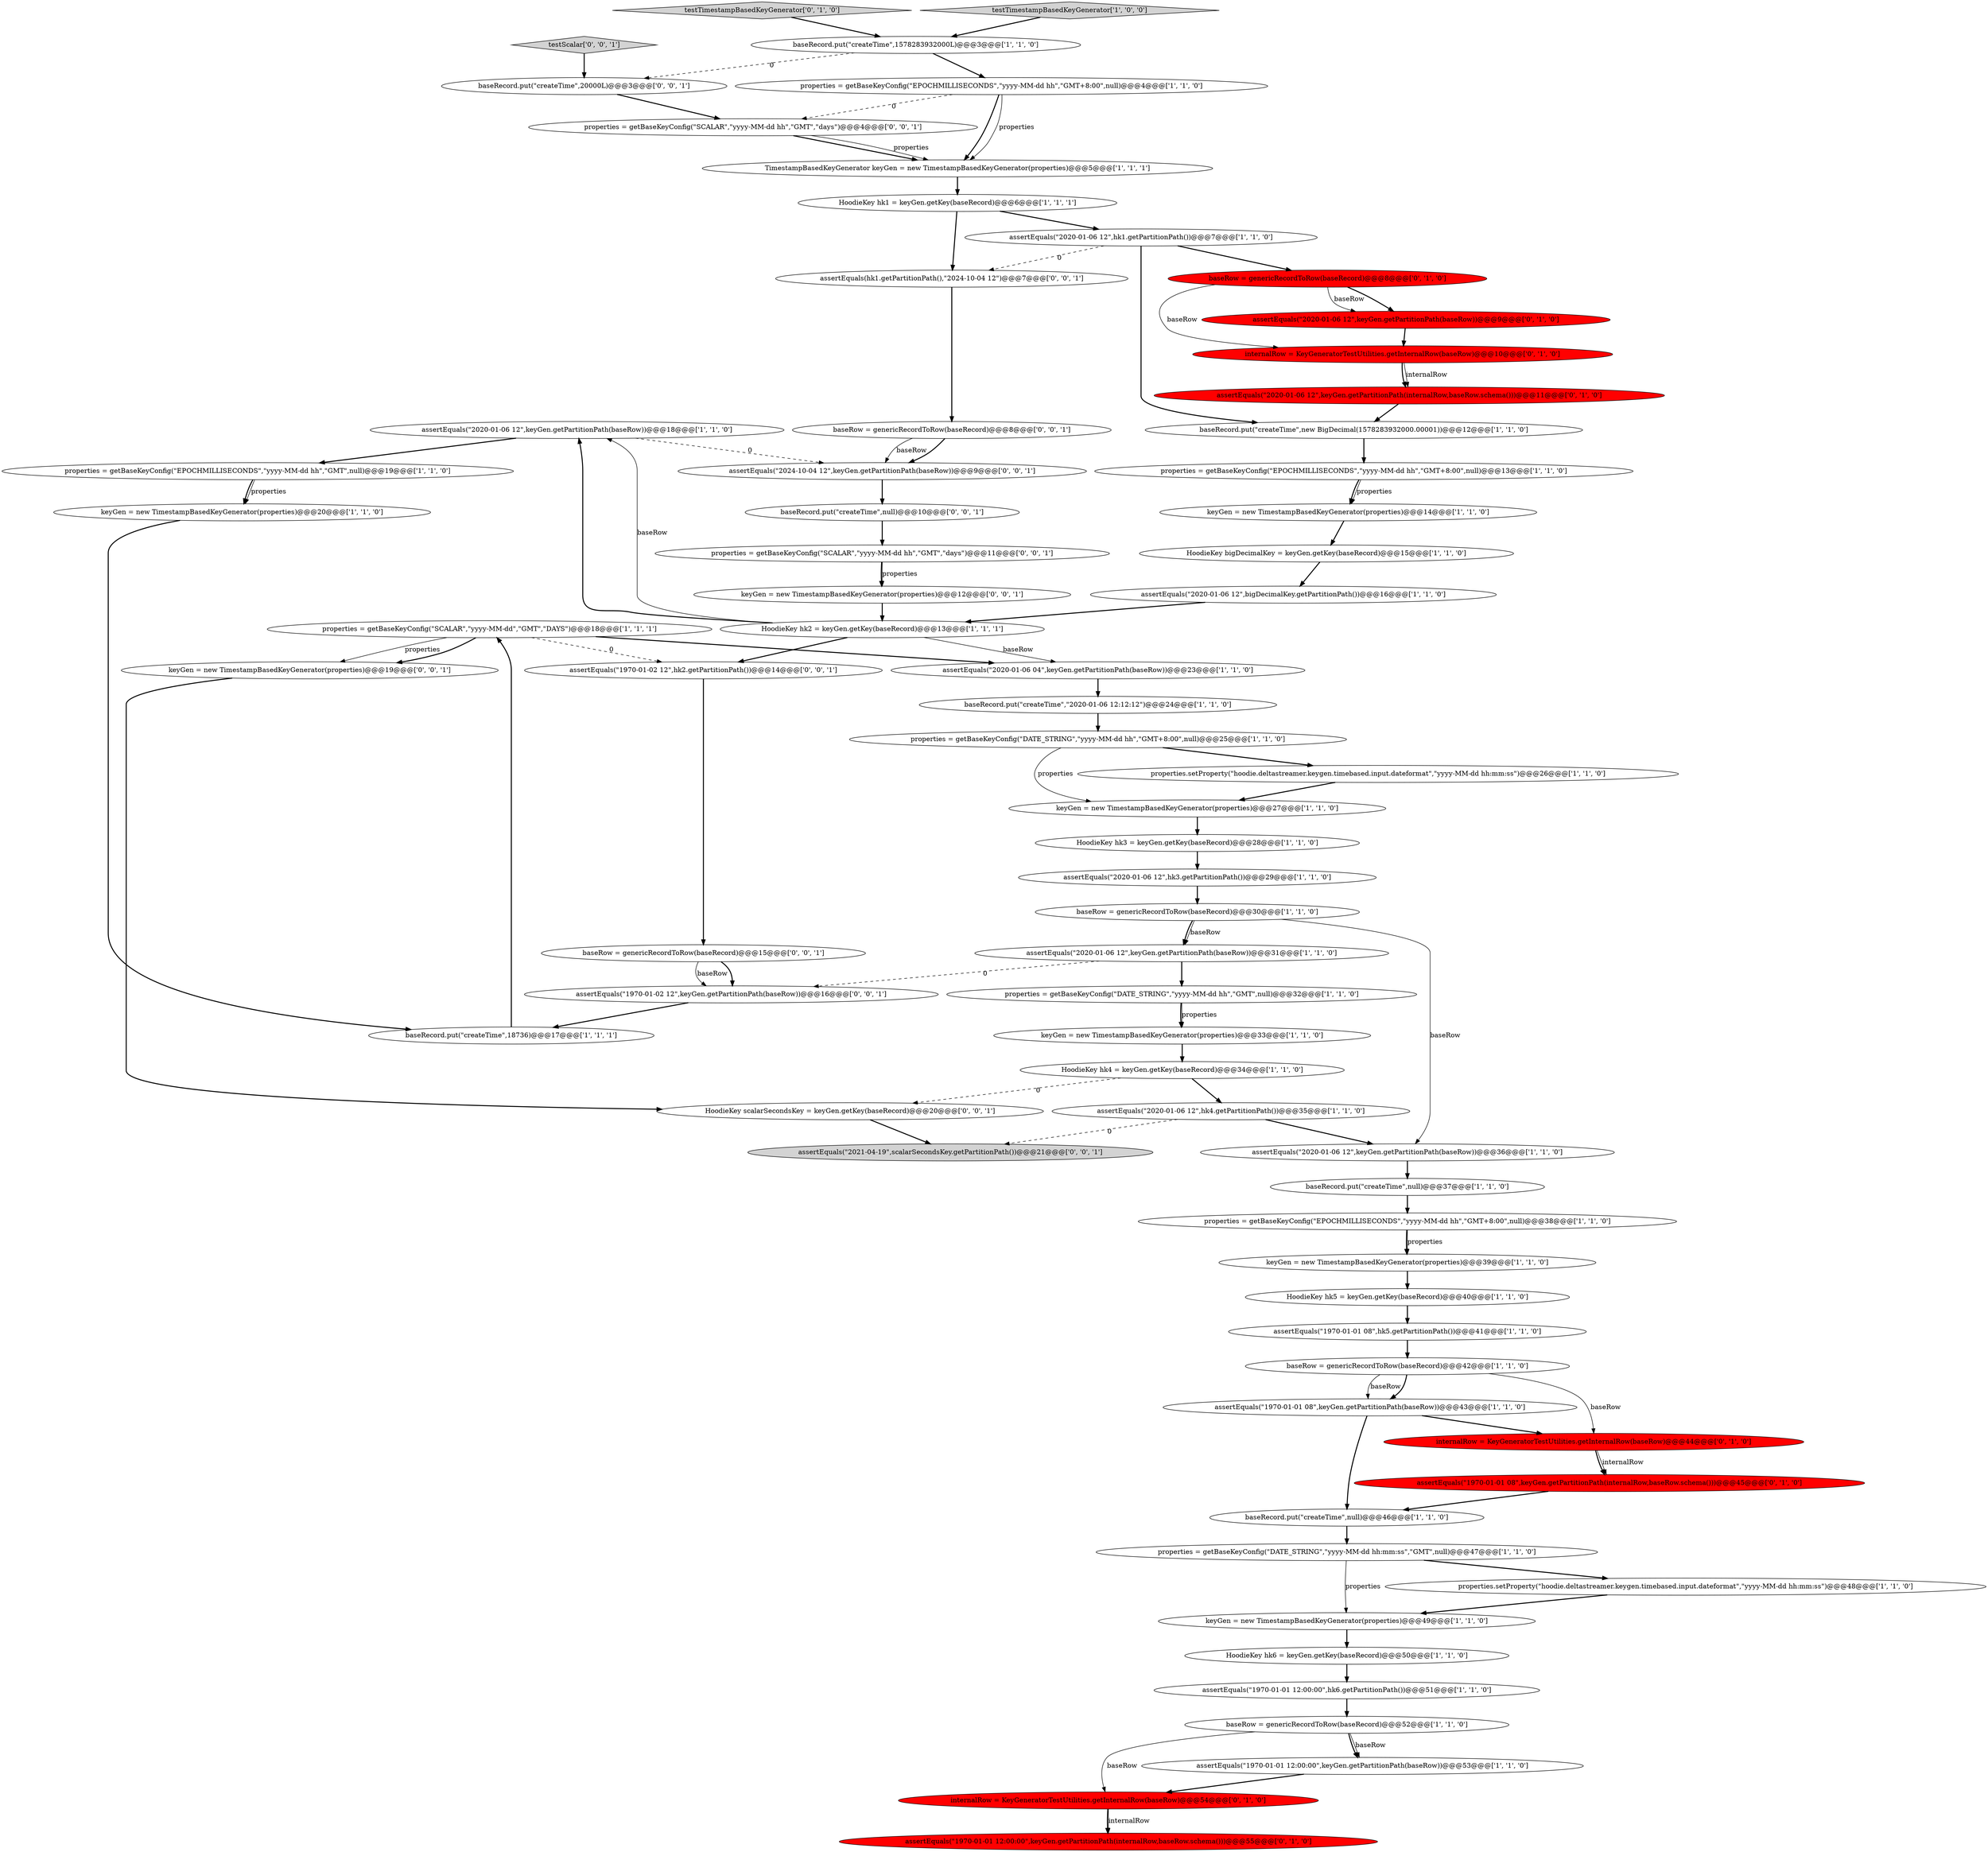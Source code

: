 digraph {
15 [style = filled, label = "keyGen = new TimestampBasedKeyGenerator(properties)@@@39@@@['1', '1', '0']", fillcolor = white, shape = ellipse image = "AAA0AAABBB1BBB"];
29 [style = filled, label = "HoodieKey hk5 = keyGen.getKey(baseRecord)@@@40@@@['1', '1', '0']", fillcolor = white, shape = ellipse image = "AAA0AAABBB1BBB"];
60 [style = filled, label = "baseRow = genericRecordToRow(baseRecord)@@@8@@@['0', '0', '1']", fillcolor = white, shape = ellipse image = "AAA0AAABBB3BBB"];
43 [style = filled, label = "assertEquals(\"2020-01-06 12\",hk1.getPartitionPath())@@@7@@@['1', '1', '0']", fillcolor = white, shape = ellipse image = "AAA0AAABBB1BBB"];
26 [style = filled, label = "baseRecord.put(\"createTime\",18736)@@@17@@@['1', '1', '1']", fillcolor = white, shape = ellipse image = "AAA0AAABBB1BBB"];
1 [style = filled, label = "assertEquals(\"1970-01-01 08\",keyGen.getPartitionPath(baseRow))@@@43@@@['1', '1', '0']", fillcolor = white, shape = ellipse image = "AAA0AAABBB1BBB"];
13 [style = filled, label = "baseRecord.put(\"createTime\",null)@@@46@@@['1', '1', '0']", fillcolor = white, shape = ellipse image = "AAA0AAABBB1BBB"];
4 [style = filled, label = "assertEquals(\"2020-01-06 12\",hk4.getPartitionPath())@@@35@@@['1', '1', '0']", fillcolor = white, shape = ellipse image = "AAA0AAABBB1BBB"];
49 [style = filled, label = "internalRow = KeyGeneratorTestUtilities.getInternalRow(baseRow)@@@44@@@['0', '1', '0']", fillcolor = red, shape = ellipse image = "AAA1AAABBB2BBB"];
56 [style = filled, label = "keyGen = new TimestampBasedKeyGenerator(properties)@@@19@@@['0', '0', '1']", fillcolor = white, shape = ellipse image = "AAA0AAABBB3BBB"];
8 [style = filled, label = "baseRow = genericRecordToRow(baseRecord)@@@52@@@['1', '1', '0']", fillcolor = white, shape = ellipse image = "AAA0AAABBB1BBB"];
25 [style = filled, label = "properties = getBaseKeyConfig(\"DATE_STRING\",\"yyyy-MM-dd hh:mm:ss\",\"GMT\",null)@@@47@@@['1', '1', '0']", fillcolor = white, shape = ellipse image = "AAA0AAABBB1BBB"];
3 [style = filled, label = "baseRow = genericRecordToRow(baseRecord)@@@30@@@['1', '1', '0']", fillcolor = white, shape = ellipse image = "AAA0AAABBB1BBB"];
50 [style = filled, label = "assertEquals(\"2020-01-06 12\",keyGen.getPartitionPath(internalRow,baseRow.schema()))@@@11@@@['0', '1', '0']", fillcolor = red, shape = ellipse image = "AAA1AAABBB2BBB"];
51 [style = filled, label = "internalRow = KeyGeneratorTestUtilities.getInternalRow(baseRow)@@@10@@@['0', '1', '0']", fillcolor = red, shape = ellipse image = "AAA1AAABBB2BBB"];
21 [style = filled, label = "HoodieKey hk2 = keyGen.getKey(baseRecord)@@@13@@@['1', '1', '1']", fillcolor = white, shape = ellipse image = "AAA0AAABBB1BBB"];
22 [style = filled, label = "properties = getBaseKeyConfig(\"EPOCHMILLISECONDS\",\"yyyy-MM-dd hh\",\"GMT+8:00\",null)@@@38@@@['1', '1', '0']", fillcolor = white, shape = ellipse image = "AAA0AAABBB1BBB"];
53 [style = filled, label = "assertEquals(\"1970-01-01 12:00:00\",keyGen.getPartitionPath(internalRow,baseRow.schema()))@@@55@@@['0', '1', '0']", fillcolor = red, shape = ellipse image = "AAA1AAABBB2BBB"];
31 [style = filled, label = "assertEquals(\"2020-01-06 12\",keyGen.getPartitionPath(baseRow))@@@31@@@['1', '1', '0']", fillcolor = white, shape = ellipse image = "AAA0AAABBB1BBB"];
6 [style = filled, label = "keyGen = new TimestampBasedKeyGenerator(properties)@@@49@@@['1', '1', '0']", fillcolor = white, shape = ellipse image = "AAA0AAABBB1BBB"];
30 [style = filled, label = "assertEquals(\"1970-01-01 08\",hk5.getPartitionPath())@@@41@@@['1', '1', '0']", fillcolor = white, shape = ellipse image = "AAA0AAABBB1BBB"];
9 [style = filled, label = "TimestampBasedKeyGenerator keyGen = new TimestampBasedKeyGenerator(properties)@@@5@@@['1', '1', '1']", fillcolor = white, shape = ellipse image = "AAA0AAABBB1BBB"];
37 [style = filled, label = "HoodieKey hk6 = keyGen.getKey(baseRecord)@@@50@@@['1', '1', '0']", fillcolor = white, shape = ellipse image = "AAA0AAABBB1BBB"];
36 [style = filled, label = "keyGen = new TimestampBasedKeyGenerator(properties)@@@14@@@['1', '1', '0']", fillcolor = white, shape = ellipse image = "AAA0AAABBB1BBB"];
63 [style = filled, label = "HoodieKey scalarSecondsKey = keyGen.getKey(baseRecord)@@@20@@@['0', '0', '1']", fillcolor = white, shape = ellipse image = "AAA0AAABBB3BBB"];
34 [style = filled, label = "assertEquals(\"2020-01-06 12\",keyGen.getPartitionPath(baseRow))@@@18@@@['1', '1', '0']", fillcolor = white, shape = ellipse image = "AAA0AAABBB1BBB"];
65 [style = filled, label = "testScalar['0', '0', '1']", fillcolor = lightgray, shape = diamond image = "AAA0AAABBB3BBB"];
47 [style = filled, label = "assertEquals(\"2020-01-06 12\",keyGen.getPartitionPath(baseRow))@@@9@@@['0', '1', '0']", fillcolor = red, shape = ellipse image = "AAA1AAABBB2BBB"];
48 [style = filled, label = "assertEquals(\"1970-01-01 08\",keyGen.getPartitionPath(internalRow,baseRow.schema()))@@@45@@@['0', '1', '0']", fillcolor = red, shape = ellipse image = "AAA1AAABBB2BBB"];
67 [style = filled, label = "properties = getBaseKeyConfig(\"SCALAR\",\"yyyy-MM-dd hh\",\"GMT\",\"days\")@@@4@@@['0', '0', '1']", fillcolor = white, shape = ellipse image = "AAA0AAABBB3BBB"];
59 [style = filled, label = "baseRow = genericRecordToRow(baseRecord)@@@15@@@['0', '0', '1']", fillcolor = white, shape = ellipse image = "AAA0AAABBB3BBB"];
61 [style = filled, label = "assertEquals(\"2024-10-04 12\",keyGen.getPartitionPath(baseRow))@@@9@@@['0', '0', '1']", fillcolor = white, shape = ellipse image = "AAA0AAABBB3BBB"];
10 [style = filled, label = "properties = getBaseKeyConfig(\"DATE_STRING\",\"yyyy-MM-dd hh\",\"GMT\",null)@@@32@@@['1', '1', '0']", fillcolor = white, shape = ellipse image = "AAA0AAABBB1BBB"];
69 [style = filled, label = "keyGen = new TimestampBasedKeyGenerator(properties)@@@12@@@['0', '0', '1']", fillcolor = white, shape = ellipse image = "AAA0AAABBB3BBB"];
12 [style = filled, label = "keyGen = new TimestampBasedKeyGenerator(properties)@@@27@@@['1', '1', '0']", fillcolor = white, shape = ellipse image = "AAA0AAABBB1BBB"];
5 [style = filled, label = "keyGen = new TimestampBasedKeyGenerator(properties)@@@33@@@['1', '1', '0']", fillcolor = white, shape = ellipse image = "AAA0AAABBB1BBB"];
14 [style = filled, label = "properties = getBaseKeyConfig(\"DATE_STRING\",\"yyyy-MM-dd hh\",\"GMT+8:00\",null)@@@25@@@['1', '1', '0']", fillcolor = white, shape = ellipse image = "AAA0AAABBB1BBB"];
62 [style = filled, label = "baseRecord.put(\"createTime\",20000L)@@@3@@@['0', '0', '1']", fillcolor = white, shape = ellipse image = "AAA0AAABBB3BBB"];
23 [style = filled, label = "baseRow = genericRecordToRow(baseRecord)@@@42@@@['1', '1', '0']", fillcolor = white, shape = ellipse image = "AAA0AAABBB1BBB"];
32 [style = filled, label = "HoodieKey hk3 = keyGen.getKey(baseRecord)@@@28@@@['1', '1', '0']", fillcolor = white, shape = ellipse image = "AAA0AAABBB1BBB"];
33 [style = filled, label = "baseRecord.put(\"createTime\",null)@@@37@@@['1', '1', '0']", fillcolor = white, shape = ellipse image = "AAA0AAABBB1BBB"];
0 [style = filled, label = "baseRecord.put(\"createTime\",1578283932000L)@@@3@@@['1', '1', '0']", fillcolor = white, shape = ellipse image = "AAA0AAABBB1BBB"];
7 [style = filled, label = "HoodieKey hk4 = keyGen.getKey(baseRecord)@@@34@@@['1', '1', '0']", fillcolor = white, shape = ellipse image = "AAA0AAABBB1BBB"];
42 [style = filled, label = "assertEquals(\"1970-01-01 12:00:00\",hk6.getPartitionPath())@@@51@@@['1', '1', '0']", fillcolor = white, shape = ellipse image = "AAA0AAABBB1BBB"];
45 [style = filled, label = "assertEquals(\"1970-01-01 12:00:00\",keyGen.getPartitionPath(baseRow))@@@53@@@['1', '1', '0']", fillcolor = white, shape = ellipse image = "AAA0AAABBB1BBB"];
44 [style = filled, label = "keyGen = new TimestampBasedKeyGenerator(properties)@@@20@@@['1', '1', '0']", fillcolor = white, shape = ellipse image = "AAA0AAABBB1BBB"];
52 [style = filled, label = "baseRow = genericRecordToRow(baseRecord)@@@8@@@['0', '1', '0']", fillcolor = red, shape = ellipse image = "AAA1AAABBB2BBB"];
58 [style = filled, label = "assertEquals(hk1.getPartitionPath(),\"2024-10-04 12\")@@@7@@@['0', '0', '1']", fillcolor = white, shape = ellipse image = "AAA0AAABBB3BBB"];
20 [style = filled, label = "assertEquals(\"2020-01-06 04\",keyGen.getPartitionPath(baseRow))@@@23@@@['1', '1', '0']", fillcolor = white, shape = ellipse image = "AAA0AAABBB1BBB"];
55 [style = filled, label = "assertEquals(\"2021-04-19\",scalarSecondsKey.getPartitionPath())@@@21@@@['0', '0', '1']", fillcolor = lightgray, shape = ellipse image = "AAA0AAABBB3BBB"];
11 [style = filled, label = "baseRecord.put(\"createTime\",new BigDecimal(1578283932000.00001))@@@12@@@['1', '1', '0']", fillcolor = white, shape = ellipse image = "AAA0AAABBB1BBB"];
16 [style = filled, label = "properties.setProperty(\"hoodie.deltastreamer.keygen.timebased.input.dateformat\",\"yyyy-MM-dd hh:mm:ss\")@@@48@@@['1', '1', '0']", fillcolor = white, shape = ellipse image = "AAA0AAABBB1BBB"];
18 [style = filled, label = "assertEquals(\"2020-01-06 12\",bigDecimalKey.getPartitionPath())@@@16@@@['1', '1', '0']", fillcolor = white, shape = ellipse image = "AAA0AAABBB1BBB"];
27 [style = filled, label = "assertEquals(\"2020-01-06 12\",keyGen.getPartitionPath(baseRow))@@@36@@@['1', '1', '0']", fillcolor = white, shape = ellipse image = "AAA0AAABBB1BBB"];
19 [style = filled, label = "assertEquals(\"2020-01-06 12\",hk3.getPartitionPath())@@@29@@@['1', '1', '0']", fillcolor = white, shape = ellipse image = "AAA0AAABBB1BBB"];
40 [style = filled, label = "properties.setProperty(\"hoodie.deltastreamer.keygen.timebased.input.dateformat\",\"yyyy-MM-dd hh:mm:ss\")@@@26@@@['1', '1', '0']", fillcolor = white, shape = ellipse image = "AAA0AAABBB1BBB"];
66 [style = filled, label = "baseRecord.put(\"createTime\",null)@@@10@@@['0', '0', '1']", fillcolor = white, shape = ellipse image = "AAA0AAABBB3BBB"];
17 [style = filled, label = "properties = getBaseKeyConfig(\"EPOCHMILLISECONDS\",\"yyyy-MM-dd hh\",\"GMT+8:00\",null)@@@4@@@['1', '1', '0']", fillcolor = white, shape = ellipse image = "AAA0AAABBB1BBB"];
39 [style = filled, label = "properties = getBaseKeyConfig(\"SCALAR\",\"yyyy-MM-dd\",\"GMT\",\"DAYS\")@@@18@@@['1', '1', '1']", fillcolor = white, shape = ellipse image = "AAA0AAABBB1BBB"];
35 [style = filled, label = "HoodieKey hk1 = keyGen.getKey(baseRecord)@@@6@@@['1', '1', '1']", fillcolor = white, shape = ellipse image = "AAA0AAABBB1BBB"];
68 [style = filled, label = "properties = getBaseKeyConfig(\"SCALAR\",\"yyyy-MM-dd hh\",\"GMT\",\"days\")@@@11@@@['0', '0', '1']", fillcolor = white, shape = ellipse image = "AAA0AAABBB3BBB"];
46 [style = filled, label = "testTimestampBasedKeyGenerator['0', '1', '0']", fillcolor = lightgray, shape = diamond image = "AAA0AAABBB2BBB"];
57 [style = filled, label = "assertEquals(\"1970-01-02 12\",keyGen.getPartitionPath(baseRow))@@@16@@@['0', '0', '1']", fillcolor = white, shape = ellipse image = "AAA0AAABBB3BBB"];
41 [style = filled, label = "baseRecord.put(\"createTime\",\"2020-01-06 12:12:12\")@@@24@@@['1', '1', '0']", fillcolor = white, shape = ellipse image = "AAA0AAABBB1BBB"];
38 [style = filled, label = "testTimestampBasedKeyGenerator['1', '0', '0']", fillcolor = lightgray, shape = diamond image = "AAA0AAABBB1BBB"];
24 [style = filled, label = "HoodieKey bigDecimalKey = keyGen.getKey(baseRecord)@@@15@@@['1', '1', '0']", fillcolor = white, shape = ellipse image = "AAA0AAABBB1BBB"];
2 [style = filled, label = "properties = getBaseKeyConfig(\"EPOCHMILLISECONDS\",\"yyyy-MM-dd hh\",\"GMT+8:00\",null)@@@13@@@['1', '1', '0']", fillcolor = white, shape = ellipse image = "AAA0AAABBB1BBB"];
54 [style = filled, label = "internalRow = KeyGeneratorTestUtilities.getInternalRow(baseRow)@@@54@@@['0', '1', '0']", fillcolor = red, shape = ellipse image = "AAA1AAABBB2BBB"];
28 [style = filled, label = "properties = getBaseKeyConfig(\"EPOCHMILLISECONDS\",\"yyyy-MM-dd hh\",\"GMT\",null)@@@19@@@['1', '1', '0']", fillcolor = white, shape = ellipse image = "AAA0AAABBB1BBB"];
64 [style = filled, label = "assertEquals(\"1970-01-02 12\",hk2.getPartitionPath())@@@14@@@['0', '0', '1']", fillcolor = white, shape = ellipse image = "AAA0AAABBB3BBB"];
43->58 [style = dashed, label="0"];
61->66 [style = bold, label=""];
22->15 [style = bold, label=""];
69->21 [style = bold, label=""];
46->0 [style = bold, label=""];
68->69 [style = bold, label=""];
29->30 [style = bold, label=""];
17->9 [style = bold, label=""];
65->62 [style = bold, label=""];
49->48 [style = bold, label=""];
59->57 [style = bold, label=""];
58->60 [style = bold, label=""];
7->63 [style = dashed, label="0"];
35->43 [style = bold, label=""];
1->13 [style = bold, label=""];
9->35 [style = bold, label=""];
52->51 [style = solid, label="baseRow"];
62->67 [style = bold, label=""];
67->9 [style = bold, label=""];
22->15 [style = solid, label="properties"];
68->69 [style = solid, label="properties"];
63->55 [style = bold, label=""];
52->47 [style = bold, label=""];
36->24 [style = bold, label=""];
51->50 [style = bold, label=""];
2->36 [style = bold, label=""];
47->51 [style = bold, label=""];
3->27 [style = solid, label="baseRow"];
54->53 [style = bold, label=""];
23->49 [style = solid, label="baseRow"];
27->33 [style = bold, label=""];
19->3 [style = bold, label=""];
13->25 [style = bold, label=""];
67->9 [style = solid, label="properties"];
8->54 [style = solid, label="baseRow"];
0->17 [style = bold, label=""];
31->57 [style = dashed, label="0"];
16->6 [style = bold, label=""];
39->56 [style = solid, label="properties"];
1->49 [style = bold, label=""];
24->18 [style = bold, label=""];
43->11 [style = bold, label=""];
34->61 [style = dashed, label="0"];
4->55 [style = dashed, label="0"];
20->41 [style = bold, label=""];
14->12 [style = solid, label="properties"];
38->0 [style = bold, label=""];
5->7 [style = bold, label=""];
48->13 [style = bold, label=""];
39->20 [style = bold, label=""];
23->1 [style = solid, label="baseRow"];
15->29 [style = bold, label=""];
17->9 [style = solid, label="properties"];
60->61 [style = solid, label="baseRow"];
42->8 [style = bold, label=""];
21->34 [style = bold, label=""];
57->26 [style = bold, label=""];
12->32 [style = bold, label=""];
10->5 [style = solid, label="properties"];
21->64 [style = bold, label=""];
7->4 [style = bold, label=""];
32->19 [style = bold, label=""];
64->59 [style = bold, label=""];
25->16 [style = bold, label=""];
6->37 [style = bold, label=""];
34->28 [style = bold, label=""];
40->12 [style = bold, label=""];
0->62 [style = dashed, label="0"];
60->61 [style = bold, label=""];
10->5 [style = bold, label=""];
31->10 [style = bold, label=""];
8->45 [style = bold, label=""];
35->58 [style = bold, label=""];
56->63 [style = bold, label=""];
18->21 [style = bold, label=""];
21->20 [style = solid, label="baseRow"];
37->42 [style = bold, label=""];
33->22 [style = bold, label=""];
41->14 [style = bold, label=""];
49->48 [style = solid, label="internalRow"];
51->50 [style = solid, label="internalRow"];
3->31 [style = bold, label=""];
25->6 [style = solid, label="properties"];
30->23 [style = bold, label=""];
66->68 [style = bold, label=""];
3->31 [style = solid, label="baseRow"];
43->52 [style = bold, label=""];
8->45 [style = solid, label="baseRow"];
2->36 [style = solid, label="properties"];
52->47 [style = solid, label="baseRow"];
26->39 [style = bold, label=""];
11->2 [style = bold, label=""];
17->67 [style = dashed, label="0"];
45->54 [style = bold, label=""];
28->44 [style = solid, label="properties"];
39->64 [style = dashed, label="0"];
44->26 [style = bold, label=""];
50->11 [style = bold, label=""];
59->57 [style = solid, label="baseRow"];
54->53 [style = solid, label="internalRow"];
4->27 [style = bold, label=""];
39->56 [style = bold, label=""];
28->44 [style = bold, label=""];
23->1 [style = bold, label=""];
21->34 [style = solid, label="baseRow"];
14->40 [style = bold, label=""];
}
